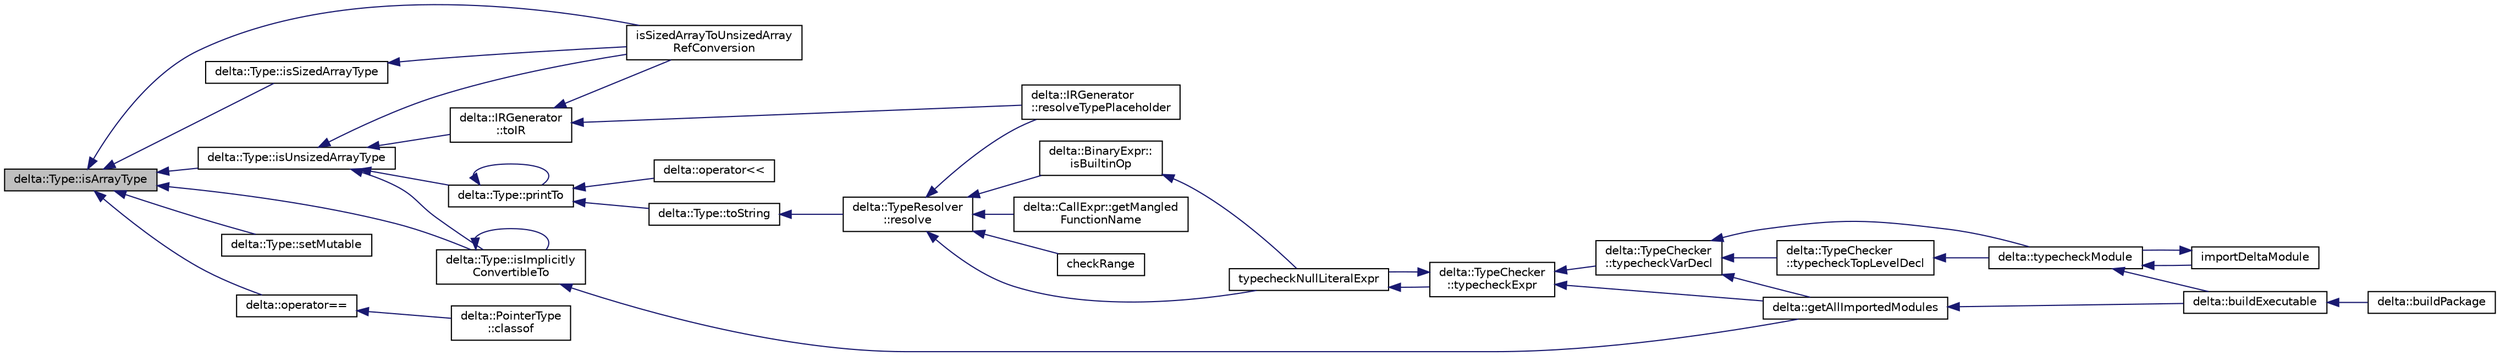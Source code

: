 digraph "delta::Type::isArrayType"
{
  edge [fontname="Helvetica",fontsize="10",labelfontname="Helvetica",labelfontsize="10"];
  node [fontname="Helvetica",fontsize="10",shape=record];
  rankdir="LR";
  Node287 [label="delta::Type::isArrayType",height=0.2,width=0.4,color="black", fillcolor="grey75", style="filled", fontcolor="black"];
  Node287 -> Node288 [dir="back",color="midnightblue",fontsize="10",style="solid",fontname="Helvetica"];
  Node288 [label="delta::Type::isSizedArrayType",height=0.2,width=0.4,color="black", fillcolor="white", style="filled",URL="$structdelta_1_1_type.html#aab9a68da2fd1fb34009fbd95fc73856a"];
  Node288 -> Node289 [dir="back",color="midnightblue",fontsize="10",style="solid",fontname="Helvetica"];
  Node289 [label="isSizedArrayToUnsizedArray\lRefConversion",height=0.2,width=0.4,color="black", fillcolor="white", style="filled",URL="$irgen-expr_8cpp.html#a2a9c0af458308795c28f54640446b93d"];
  Node287 -> Node290 [dir="back",color="midnightblue",fontsize="10",style="solid",fontname="Helvetica"];
  Node290 [label="delta::Type::isUnsizedArrayType",height=0.2,width=0.4,color="black", fillcolor="white", style="filled",URL="$structdelta_1_1_type.html#a8a01dd68ad929785d5d96bad003a7593"];
  Node290 -> Node291 [dir="back",color="midnightblue",fontsize="10",style="solid",fontname="Helvetica"];
  Node291 [label="delta::Type::isImplicitly\lConvertibleTo",height=0.2,width=0.4,color="black", fillcolor="white", style="filled",URL="$structdelta_1_1_type.html#a16a719104a088d92388e5a5d0f28981f"];
  Node291 -> Node291 [dir="back",color="midnightblue",fontsize="10",style="solid",fontname="Helvetica"];
  Node291 -> Node292 [dir="back",color="midnightblue",fontsize="10",style="solid",fontname="Helvetica"];
  Node292 [label="delta::getAllImportedModules",height=0.2,width=0.4,color="black", fillcolor="white", style="filled",URL="$namespacedelta.html#a949f83e8840a11b90a369f9b2278ba0a"];
  Node292 -> Node293 [dir="back",color="midnightblue",fontsize="10",style="solid",fontname="Helvetica"];
  Node293 [label="delta::buildExecutable",height=0.2,width=0.4,color="black", fillcolor="white", style="filled",URL="$namespacedelta.html#aea63e33d3ee2ff18ad7c1fefd8bbeca2"];
  Node293 -> Node294 [dir="back",color="midnightblue",fontsize="10",style="solid",fontname="Helvetica"];
  Node294 [label="delta::buildPackage",height=0.2,width=0.4,color="black", fillcolor="white", style="filled",URL="$namespacedelta.html#a608f3203f47e224f518306b184b5cf60"];
  Node290 -> Node295 [dir="back",color="midnightblue",fontsize="10",style="solid",fontname="Helvetica"];
  Node295 [label="delta::Type::printTo",height=0.2,width=0.4,color="black", fillcolor="white", style="filled",URL="$structdelta_1_1_type.html#ad33f5df1e06c20291060f7a33912bd18"];
  Node295 -> Node295 [dir="back",color="midnightblue",fontsize="10",style="solid",fontname="Helvetica"];
  Node295 -> Node296 [dir="back",color="midnightblue",fontsize="10",style="solid",fontname="Helvetica"];
  Node296 [label="delta::Type::toString",height=0.2,width=0.4,color="black", fillcolor="white", style="filled",URL="$structdelta_1_1_type.html#a98ef8c2e4a833d7c8db893fd14f9e466"];
  Node296 -> Node297 [dir="back",color="midnightblue",fontsize="10",style="solid",fontname="Helvetica"];
  Node297 [label="delta::TypeResolver\l::resolve",height=0.2,width=0.4,color="black", fillcolor="white", style="filled",URL="$classdelta_1_1_type_resolver.html#ab333afdac9296c5d62fe58a0b229bba8"];
  Node297 -> Node298 [dir="back",color="midnightblue",fontsize="10",style="solid",fontname="Helvetica"];
  Node298 [label="delta::CallExpr::getMangled\lFunctionName",height=0.2,width=0.4,color="black", fillcolor="white", style="filled",URL="$classdelta_1_1_call_expr.html#a4f89c212b096e2361710a42ba35e3b77"];
  Node297 -> Node299 [dir="back",color="midnightblue",fontsize="10",style="solid",fontname="Helvetica"];
  Node299 [label="delta::BinaryExpr::\lisBuiltinOp",height=0.2,width=0.4,color="black", fillcolor="white", style="filled",URL="$classdelta_1_1_binary_expr.html#a9cf6768d73ac71605d31879590d565f5"];
  Node299 -> Node300 [dir="back",color="midnightblue",fontsize="10",style="solid",fontname="Helvetica"];
  Node300 [label="typecheckNullLiteralExpr",height=0.2,width=0.4,color="black", fillcolor="white", style="filled",URL="$typecheck-expr_8cpp.html#a604c48557fc70deb374eef16c7673846"];
  Node300 -> Node301 [dir="back",color="midnightblue",fontsize="10",style="solid",fontname="Helvetica"];
  Node301 [label="delta::TypeChecker\l::typecheckExpr",height=0.2,width=0.4,color="black", fillcolor="white", style="filled",URL="$classdelta_1_1_type_checker.html#ab19a9a7679086f4e999cce03e35922fc"];
  Node301 -> Node300 [dir="back",color="midnightblue",fontsize="10",style="solid",fontname="Helvetica"];
  Node301 -> Node292 [dir="back",color="midnightblue",fontsize="10",style="solid",fontname="Helvetica"];
  Node301 -> Node302 [dir="back",color="midnightblue",fontsize="10",style="solid",fontname="Helvetica"];
  Node302 [label="delta::TypeChecker\l::typecheckVarDecl",height=0.2,width=0.4,color="black", fillcolor="white", style="filled",URL="$classdelta_1_1_type_checker.html#a5ac25011668c8781d97542e49d7f8868"];
  Node302 -> Node292 [dir="back",color="midnightblue",fontsize="10",style="solid",fontname="Helvetica"];
  Node302 -> Node303 [dir="back",color="midnightblue",fontsize="10",style="solid",fontname="Helvetica"];
  Node303 [label="delta::TypeChecker\l::typecheckTopLevelDecl",height=0.2,width=0.4,color="black", fillcolor="white", style="filled",URL="$classdelta_1_1_type_checker.html#a6f183b3656e0dc9a1882e9145ef5e5ea"];
  Node303 -> Node304 [dir="back",color="midnightblue",fontsize="10",style="solid",fontname="Helvetica"];
  Node304 [label="delta::typecheckModule",height=0.2,width=0.4,color="black", fillcolor="white", style="filled",URL="$namespacedelta.html#a640468ebe486aee02501f76f96781f90"];
  Node304 -> Node293 [dir="back",color="midnightblue",fontsize="10",style="solid",fontname="Helvetica"];
  Node304 -> Node305 [dir="back",color="midnightblue",fontsize="10",style="solid",fontname="Helvetica"];
  Node305 [label="importDeltaModule",height=0.2,width=0.4,color="black", fillcolor="white", style="filled",URL="$typecheck_8cpp.html#ab417bb720a37330c53ef816b9d61711c"];
  Node305 -> Node304 [dir="back",color="midnightblue",fontsize="10",style="solid",fontname="Helvetica"];
  Node302 -> Node304 [dir="back",color="midnightblue",fontsize="10",style="solid",fontname="Helvetica"];
  Node297 -> Node306 [dir="back",color="midnightblue",fontsize="10",style="solid",fontname="Helvetica"];
  Node306 [label="delta::IRGenerator\l::resolveTypePlaceholder",height=0.2,width=0.4,color="black", fillcolor="white", style="filled",URL="$classdelta_1_1_i_r_generator.html#a3dcb9317d090022c47d62a2df03c46f7"];
  Node297 -> Node300 [dir="back",color="midnightblue",fontsize="10",style="solid",fontname="Helvetica"];
  Node297 -> Node307 [dir="back",color="midnightblue",fontsize="10",style="solid",fontname="Helvetica"];
  Node307 [label="checkRange",height=0.2,width=0.4,color="black", fillcolor="white", style="filled",URL="$typecheck-expr_8cpp.html#a3183a15df856c85d6c74dce7ec280480"];
  Node295 -> Node308 [dir="back",color="midnightblue",fontsize="10",style="solid",fontname="Helvetica"];
  Node308 [label="delta::operator\<\<",height=0.2,width=0.4,color="black", fillcolor="white", style="filled",URL="$namespacedelta.html#a679bd697f2c5acfcb9361ff45a7eeef1"];
  Node290 -> Node289 [dir="back",color="midnightblue",fontsize="10",style="solid",fontname="Helvetica"];
  Node290 -> Node309 [dir="back",color="midnightblue",fontsize="10",style="solid",fontname="Helvetica"];
  Node309 [label="delta::IRGenerator\l::toIR",height=0.2,width=0.4,color="black", fillcolor="white", style="filled",URL="$classdelta_1_1_i_r_generator.html#a921262b31eeedf04594f66dcbaa08e8a"];
  Node309 -> Node289 [dir="back",color="midnightblue",fontsize="10",style="solid",fontname="Helvetica"];
  Node309 -> Node306 [dir="back",color="midnightblue",fontsize="10",style="solid",fontname="Helvetica"];
  Node287 -> Node291 [dir="back",color="midnightblue",fontsize="10",style="solid",fontname="Helvetica"];
  Node287 -> Node310 [dir="back",color="midnightblue",fontsize="10",style="solid",fontname="Helvetica"];
  Node310 [label="delta::Type::setMutable",height=0.2,width=0.4,color="black", fillcolor="white", style="filled",URL="$structdelta_1_1_type.html#a7935f877e977179df066345e68fa5347"];
  Node287 -> Node311 [dir="back",color="midnightblue",fontsize="10",style="solid",fontname="Helvetica"];
  Node311 [label="delta::operator==",height=0.2,width=0.4,color="black", fillcolor="white", style="filled",URL="$namespacedelta.html#ad62d6b2e68bcdebd01b3e7bc4f905c22"];
  Node311 -> Node312 [dir="back",color="midnightblue",fontsize="10",style="solid",fontname="Helvetica"];
  Node312 [label="delta::PointerType\l::classof",height=0.2,width=0.4,color="black", fillcolor="white", style="filled",URL="$classdelta_1_1_pointer_type.html#a1ba1f19b527e4dbb80853eefd1a3f729"];
  Node287 -> Node289 [dir="back",color="midnightblue",fontsize="10",style="solid",fontname="Helvetica"];
}
